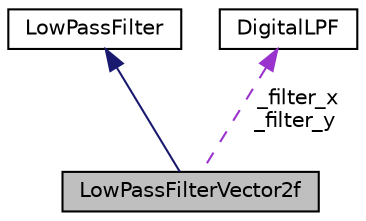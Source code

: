 digraph "LowPassFilterVector2f"
{
 // INTERACTIVE_SVG=YES
  edge [fontname="Helvetica",fontsize="10",labelfontname="Helvetica",labelfontsize="10"];
  node [fontname="Helvetica",fontsize="10",shape=record];
  Node1 [label="LowPassFilterVector2f",height=0.2,width=0.4,color="black", fillcolor="grey75", style="filled" fontcolor="black"];
  Node2 -> Node1 [dir="back",color="midnightblue",fontsize="10",style="solid",fontname="Helvetica"];
  Node2 [label="LowPassFilter",height=0.2,width=0.4,color="black", fillcolor="white", style="filled",URL="$classLowPassFilter.html"];
  Node3 -> Node1 [dir="back",color="darkorchid3",fontsize="10",style="dashed",label=" _filter_x\n_filter_y" ,fontname="Helvetica"];
  Node3 [label="DigitalLPF",height=0.2,width=0.4,color="black", fillcolor="white", style="filled",URL="$classDigitalLPF.html"];
}
